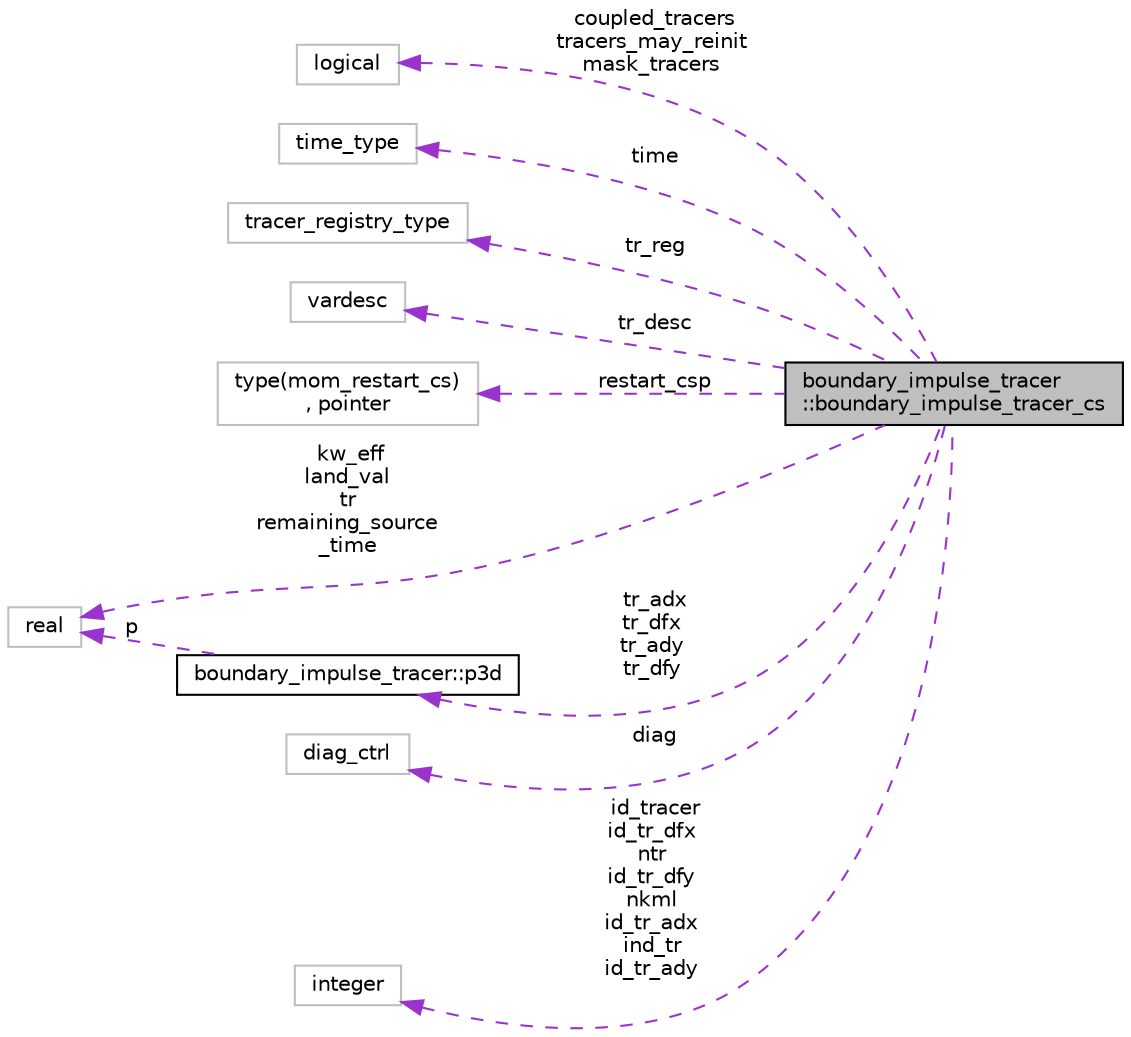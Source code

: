 digraph "boundary_impulse_tracer::boundary_impulse_tracer_cs"
{
 // INTERACTIVE_SVG=YES
  edge [fontname="Helvetica",fontsize="10",labelfontname="Helvetica",labelfontsize="10"];
  node [fontname="Helvetica",fontsize="10",shape=record];
  rankdir="LR";
  Node1 [label="boundary_impulse_tracer\l::boundary_impulse_tracer_cs",height=0.2,width=0.4,color="black", fillcolor="grey75", style="filled", fontcolor="black"];
  Node2 -> Node1 [dir="back",color="darkorchid3",fontsize="10",style="dashed",label=" coupled_tracers\ntracers_may_reinit\nmask_tracers" ,fontname="Helvetica"];
  Node2 [label="logical",height=0.2,width=0.4,color="grey75", fillcolor="white", style="filled"];
  Node3 -> Node1 [dir="back",color="darkorchid3",fontsize="10",style="dashed",label=" time" ,fontname="Helvetica"];
  Node3 [label="time_type",height=0.2,width=0.4,color="grey75", fillcolor="white", style="filled"];
  Node4 -> Node1 [dir="back",color="darkorchid3",fontsize="10",style="dashed",label=" tr_reg" ,fontname="Helvetica"];
  Node4 [label="tracer_registry_type",height=0.2,width=0.4,color="grey75", fillcolor="white", style="filled"];
  Node5 -> Node1 [dir="back",color="darkorchid3",fontsize="10",style="dashed",label=" tr_desc" ,fontname="Helvetica"];
  Node5 [label="vardesc",height=0.2,width=0.4,color="grey75", fillcolor="white", style="filled"];
  Node6 -> Node1 [dir="back",color="darkorchid3",fontsize="10",style="dashed",label=" restart_csp" ,fontname="Helvetica"];
  Node6 [label="type(mom_restart_cs)\l, pointer",height=0.2,width=0.4,color="grey75", fillcolor="white", style="filled"];
  Node7 -> Node1 [dir="back",color="darkorchid3",fontsize="10",style="dashed",label=" tr_adx\ntr_dfx\ntr_ady\ntr_dfy" ,fontname="Helvetica"];
  Node7 [label="boundary_impulse_tracer::p3d",height=0.2,width=0.4,color="black", fillcolor="white", style="filled",URL="$structboundary__impulse__tracer_1_1p3d.html"];
  Node8 -> Node7 [dir="back",color="darkorchid3",fontsize="10",style="dashed",label=" p" ,fontname="Helvetica"];
  Node8 [label="real",height=0.2,width=0.4,color="grey75", fillcolor="white", style="filled"];
  Node9 -> Node1 [dir="back",color="darkorchid3",fontsize="10",style="dashed",label=" diag" ,fontname="Helvetica"];
  Node9 [label="diag_ctrl",height=0.2,width=0.4,color="grey75", fillcolor="white", style="filled"];
  Node8 -> Node1 [dir="back",color="darkorchid3",fontsize="10",style="dashed",label=" kw_eff\nland_val\ntr\nremaining_source\l_time" ,fontname="Helvetica"];
  Node10 -> Node1 [dir="back",color="darkorchid3",fontsize="10",style="dashed",label=" id_tracer\nid_tr_dfx\nntr\nid_tr_dfy\nnkml\nid_tr_adx\nind_tr\nid_tr_ady" ,fontname="Helvetica"];
  Node10 [label="integer",height=0.2,width=0.4,color="grey75", fillcolor="white", style="filled"];
}
